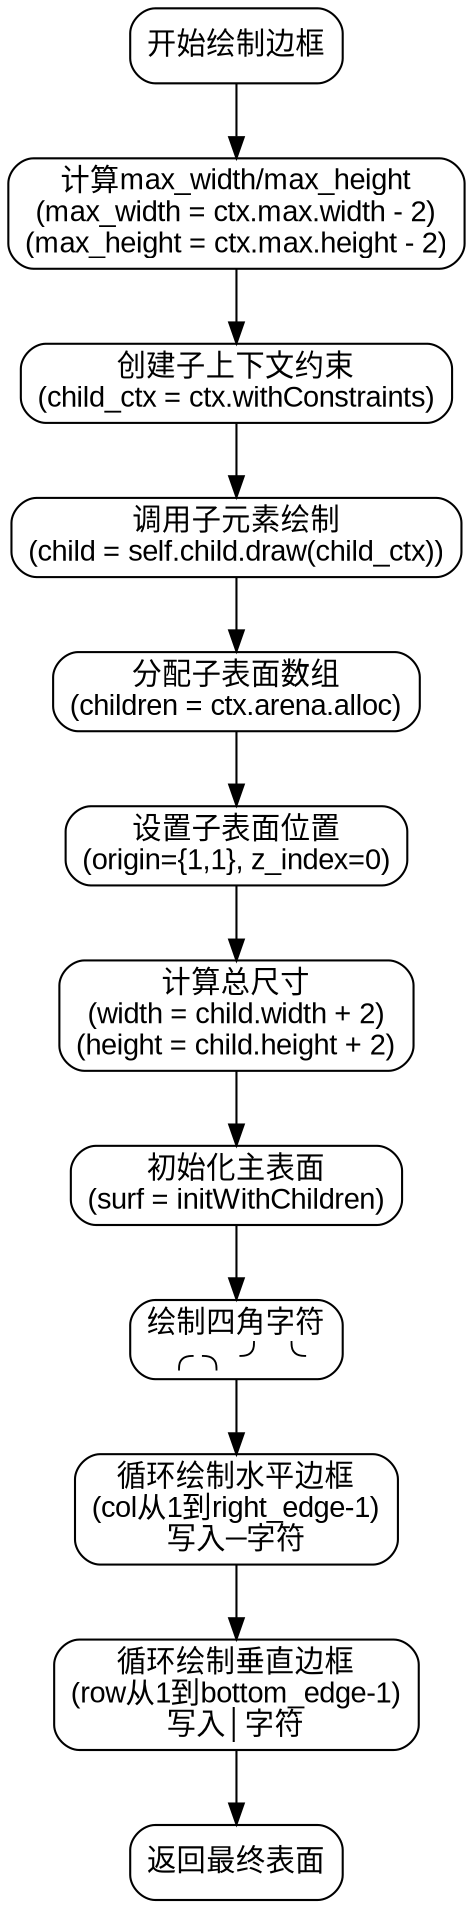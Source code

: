 
digraph flowchart {
    node [shape=rectangle, style=rounded, fontname="Arial"];
    edge [fontname="Arial"];
    
    start [label="开始绘制边框"];
    process_max [label="计算max_width/max_height\n(max_width = ctx.max.width - 2)\n(max_height = ctx.max.height - 2)"];
    create_child_ctx [label="创建子上下文约束\n(child_ctx = ctx.withConstraints)"];
    draw_child [label="调用子元素绘制\n(child = self.child.draw(child_ctx))"];
    alloc_children [label="分配子表面数组\n(children = ctx.arena.alloc)"];
    set_child_position [label="设置子表面位置\n(origin={1,1}, z_index=0)"];
    calc_size [label="计算总尺寸\n(width = child.width + 2)\n(height = child.height + 2)"];
    init_surface [label="初始化主表面\n(surf = initWithChildren)"];
    draw_corners [label="绘制四角字符\n╭ ╮ ╯ ╰"];
    loop_horizontal [label="循环绘制水平边框\n(col从1到right_edge-1)\n写入─字符"];
    loop_vertical [label="循环绘制垂直边框\n(row从1到bottom_edge-1)\n写入│字符"];
    return_surf [label="返回最终表面"];

    start -> process_max;
    process_max -> create_child_ctx;
    create_child_ctx -> draw_child;
    draw_child -> alloc_children;
    alloc_children -> set_child_position;
    set_child_position -> calc_size;
    calc_size -> init_surface;
    init_surface -> draw_corners;
    draw_corners -> loop_horizontal;
    loop_horizontal -> loop_vertical;
    loop_vertical -> return_surf;
}
